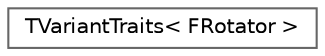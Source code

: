 digraph "Graphical Class Hierarchy"
{
 // INTERACTIVE_SVG=YES
 // LATEX_PDF_SIZE
  bgcolor="transparent";
  edge [fontname=Helvetica,fontsize=10,labelfontname=Helvetica,labelfontsize=10];
  node [fontname=Helvetica,fontsize=10,shape=box,height=0.2,width=0.4];
  rankdir="LR";
  Node0 [id="Node000000",label="TVariantTraits\< FRotator \>",height=0.2,width=0.4,color="grey40", fillcolor="white", style="filled",URL="$d3/d4a/structTVariantTraits_3_01FRotator_01_4.html",tooltip="Implements variant type traits for the built-in FRotator type."];
}
